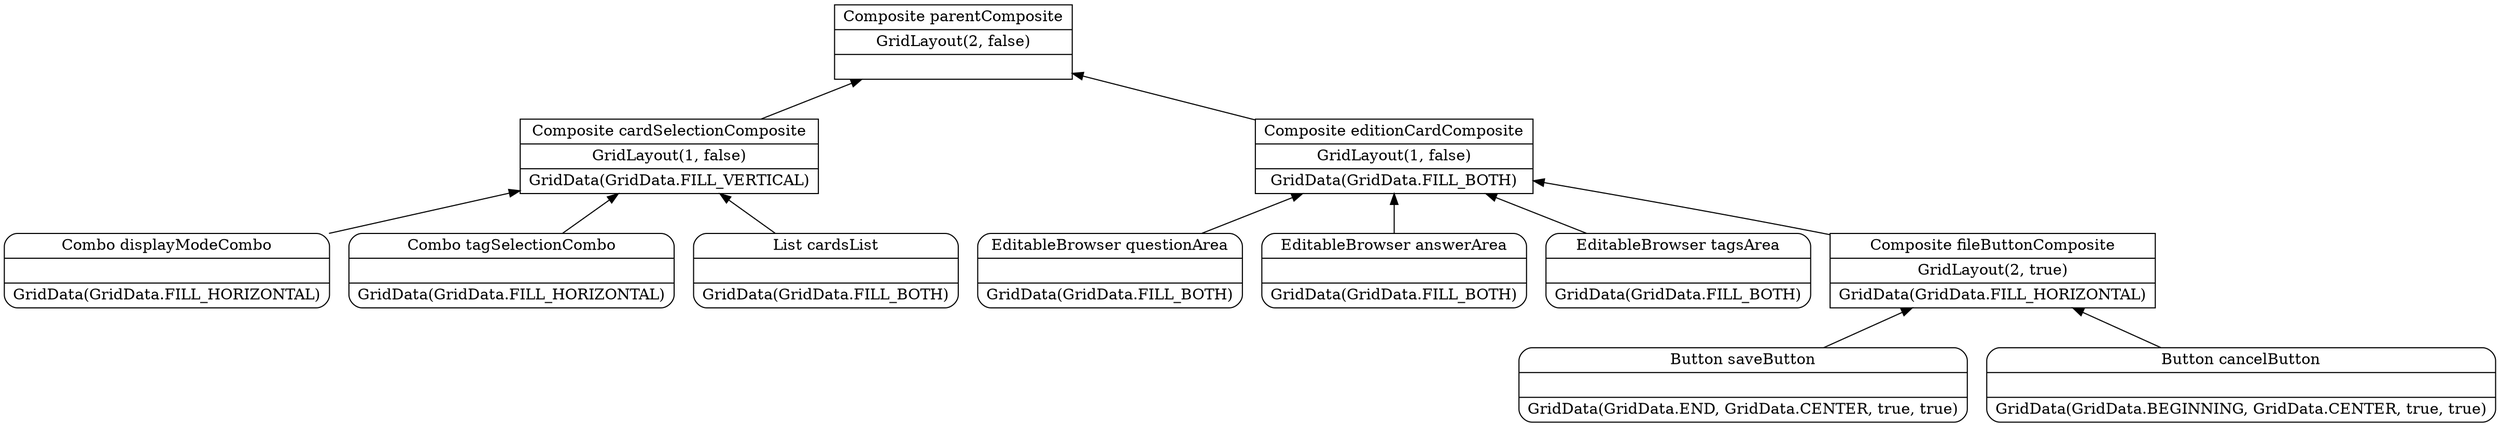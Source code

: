 digraph ReviewerTab {
    rankdir = BT;

    node [shape = record];

    pc [ label = "{Composite parentComposite|GridLayout(2, false)|}" ];
    cs [ label = "{Composite cardSelectionComposite|GridLayout(1, false)|GridData(GridData.FILL_VERTICAL)}" ];
    ce [ label = "{Composite editionCardComposite|GridLayout(1, false)|GridData(GridData.FILL_BOTH)}" ];
    cm [ shape = Mrecord, label = "{Combo displayModeCombo||GridData(GridData.FILL_HORIZONTAL)}" ];
    ct [ shape = Mrecord, label = "{Combo tagSelectionCombo||GridData(GridData.FILL_HORIZONTAL)}" ];
    lc [ shape = Mrecord, label = "{List cardsList||GridData(GridData.FILL_BOTH)}" ];
    aq [ shape = Mrecord, label = "{EditableBrowser questionArea||GridData(GridData.FILL_BOTH)}" ];
    aa [ shape = Mrecord, label = "{EditableBrowser answerArea||GridData(GridData.FILL_BOTH)}" ];
    at [ shape = Mrecord, label = "{EditableBrowser tagsArea||GridData(GridData.FILL_BOTH)}" ];
    cf [ label = "{Composite fileButtonComposite|GridLayout(2, true)|GridData(GridData.FILL_HORIZONTAL)}" ];
    bs [ shape = Mrecord, label = "{Button saveButton||GridData(GridData.END, GridData.CENTER, true, true)}" ];
    bc [ shape = Mrecord, label = "{Button cancelButton||GridData(GridData.BEGINNING, GridData.CENTER, true, true)}" ];

    cs -> pc;
    ce -> pc;
    cm -> cs;
    ct -> cs;
    lc -> cs;
    aq -> ce;
    aa -> ce;
    at -> ce;
    cf -> ce;
    bs -> cf;
    bc -> cf;
}
